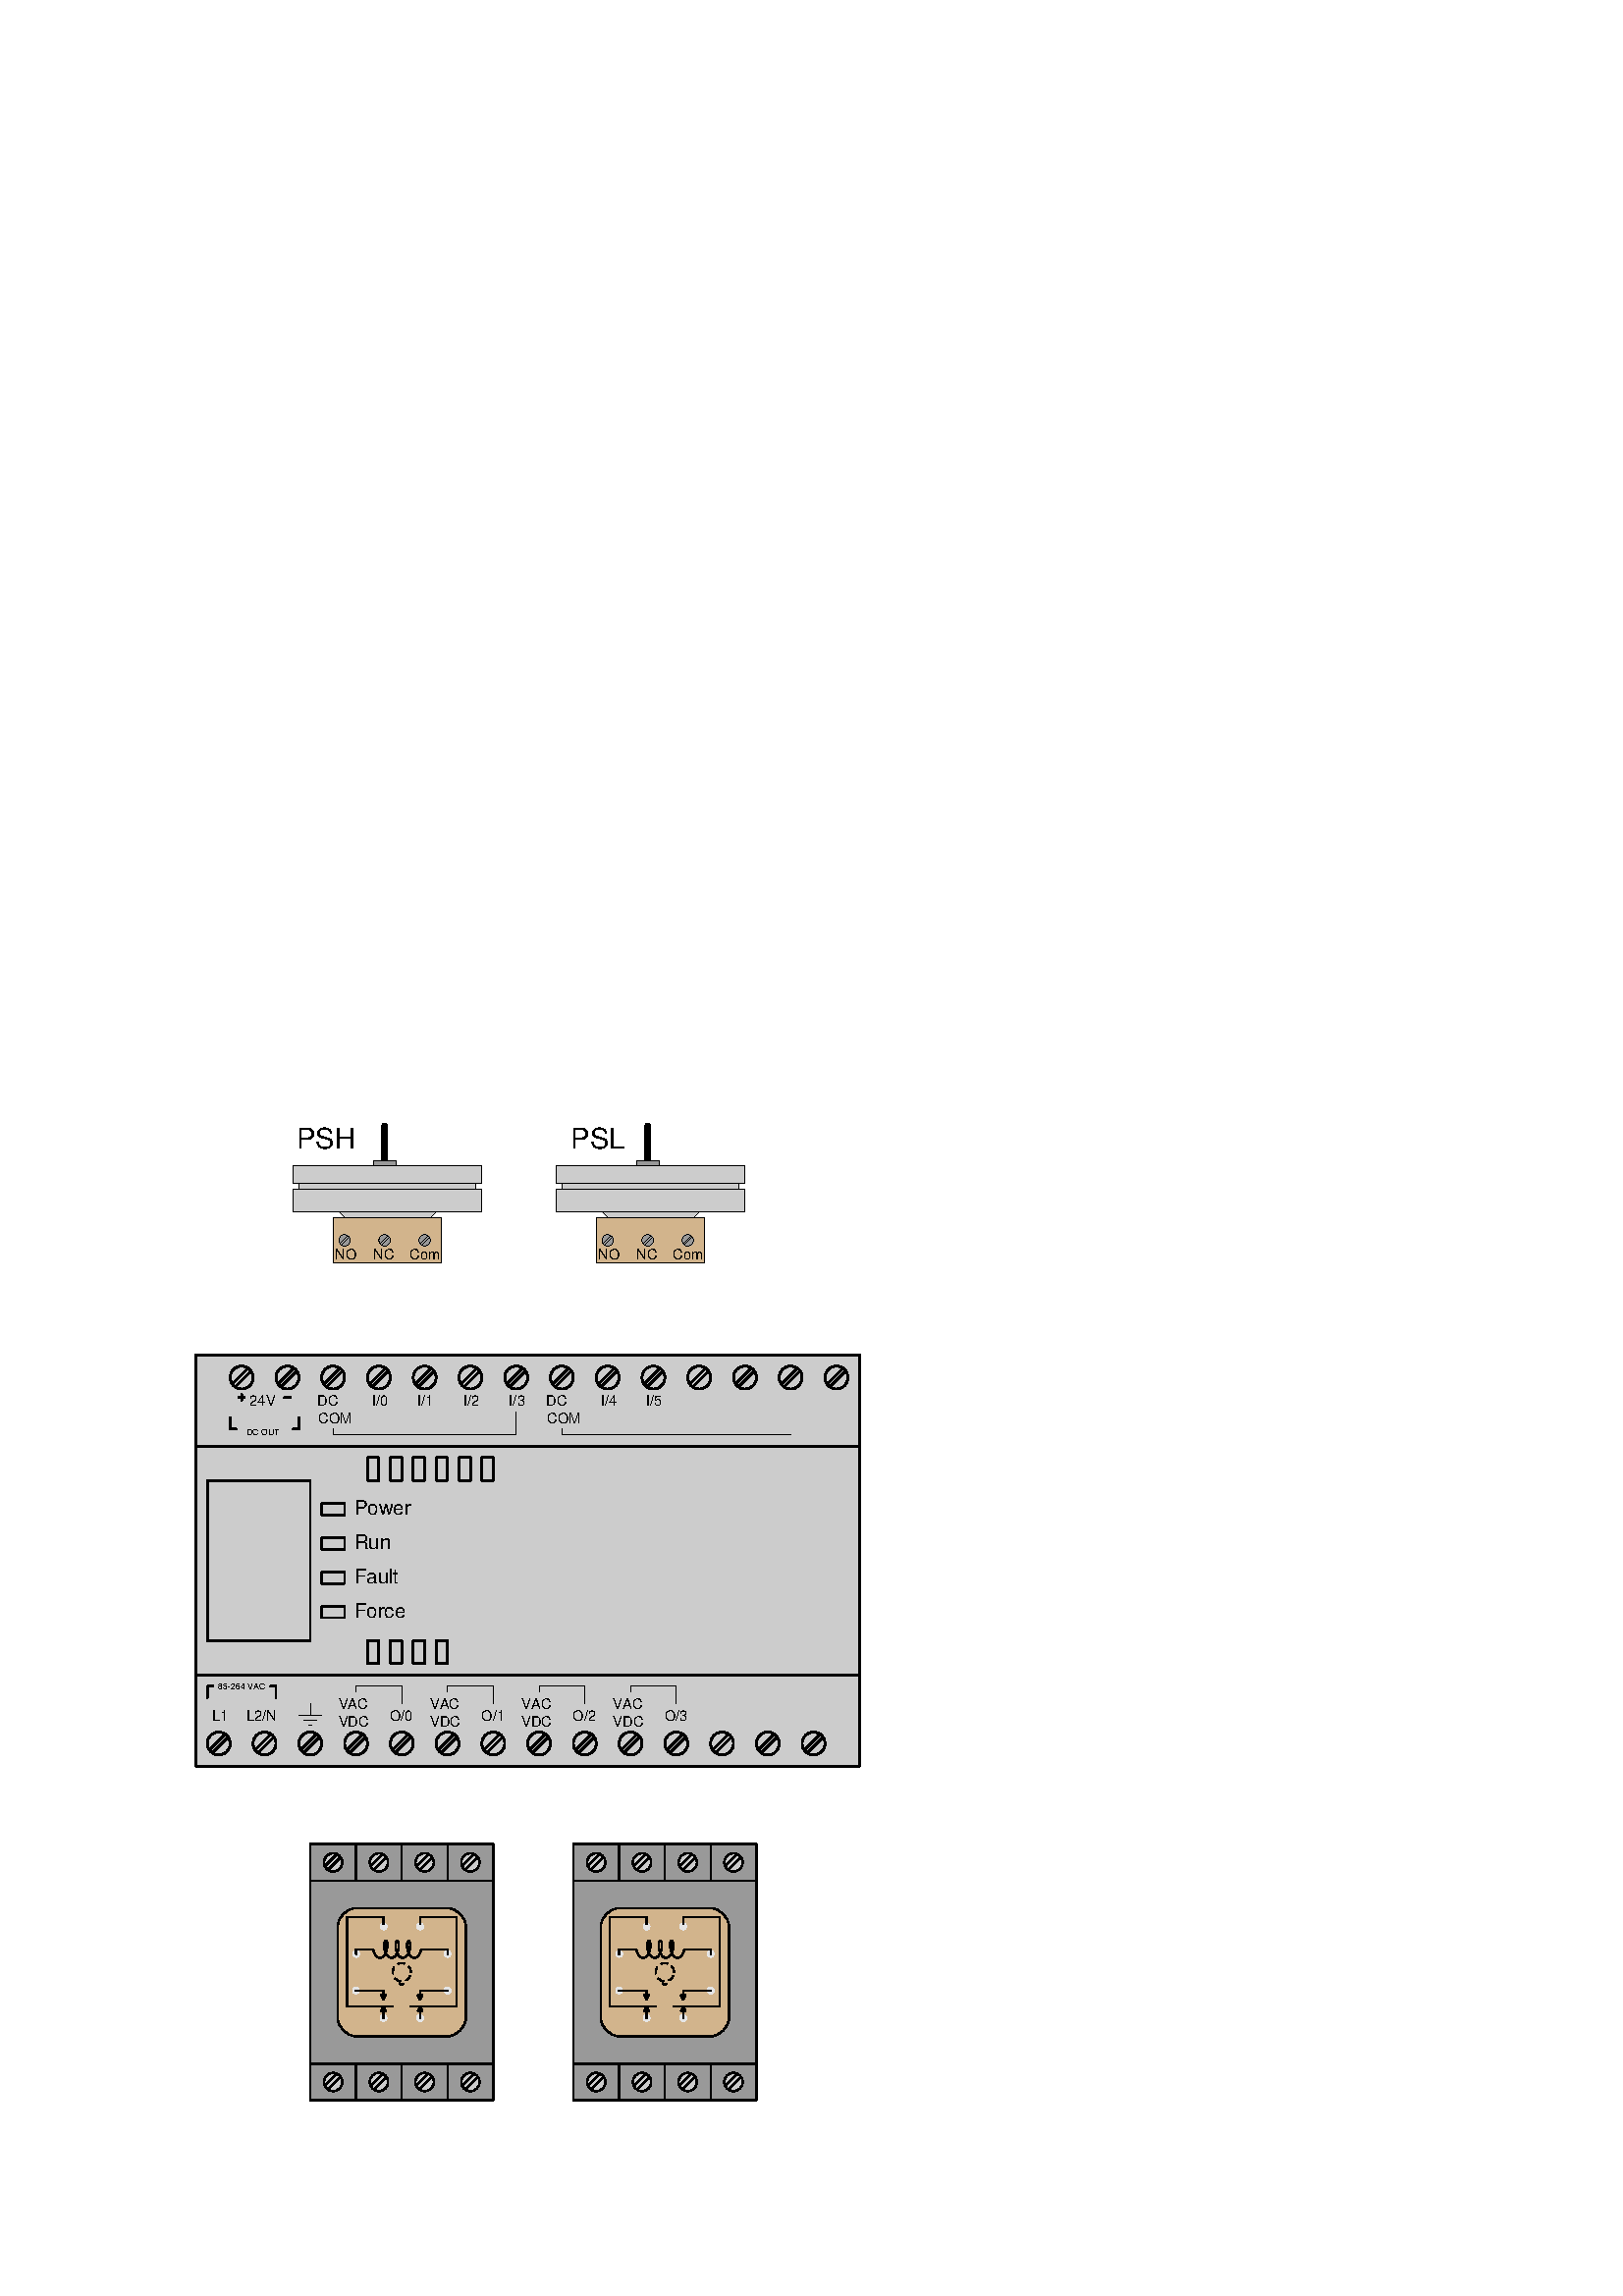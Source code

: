 %!PS-Adobe-3.0 EPSF-3.0
%%Pages: 1
%%BoundingBox: 68 68 319 433
%%DocumentNeededResources: font Helvetica Times-Roman 
%%EndComments
%%BeginProlog
%
%  PostScript prolog for output from xcircuit
%  Version: 3.9
%
%  Electrical circuit (and otherwise general) drawing program
%
%  Written by Tim Edwards 8/5/93--4/12/16  (tim@opencircuitdesign.com)
%  The Johns Hopkins University (1993-2004)
%  MultiGiG, Inc. (2004-2012)
%  Open Circuit Design (2012-2016)
%
%%BeginResource: procset XCIRCproc 3.9 1
%
% supporting definitions --- these are the primary xcircuit types.

/XCIRCsave save def
/topmat matrix currentmatrix def

/fontslant { /slant exch def [1 0 slant 1 0 0] 
    exch findfont exch makefont dup length dict /ndict exch def
    { 1 index /FID ne { ndict 3 1 roll put } { pop pop } ifelse } forall
    ndict definefont pop} def
/ul { count 0 gt { dup type /stringtype eq showflag 1 eq and { gsave 
   currentpoint topmat setmatrix 0 0 moveto 2 index stringwidth pop (_)
   false charpath flattenpath pathbbox grestore exch pop 1 index
   sub setlinewidth exch pop currentpoint 3 -1 roll add moveto 0
   rlineto stroke moveto } if } if } def
/ol { count 0 gt { dup type /stringtype eq showflag 1 eq and { gsave gsave
   currentpoint topmat setmatrix 2 index stringwidth pop 3 index
   true charpath flattenpath pathbbox grestore exch pop
   exch pop topmat setmatrix (_) true charpath pathbbox grestore
   exch pop 1 index sub setlinewidth exch pop currentpoint
   exch 4 1 roll exch sub add moveto pop 0 rlineto stroke
   moveto } if } if } def
/stW { gsave currentpoint newpath moveto true charpath flattenpath
	pathbbox pop exch pop sub grestore } def
/Ts {mark Tabs aload pop counttomark 1 add array astore /Tabs exch def Tabs
	0 currentpoint pop put} def
/Tbn {mark Tabs aload pop counttomark dup 2 add 1 roll cleartomark 1 sub} def
/Tb { 0 1 Tbn {Tabs exch get dup currentpoint pop lt
	{currentpoint exch pop moveto exit} {pop} ifelse } for } def
/Tf { Tbn -1 0 {Tabs exch get dup currentpoint pop gt
	{currentpoint exch pop moveto exit} {pop} ifelse } for } def
/qS { (aa) stW (a a) stW sub 4 div 0 Kn } def
/hS { qS qS } def
/pspc 0 def
/cf0 { scalefont setfont } bind def
/Kn { dup kY add /kY exch def rmoveto } bind def
/ss { /fscale fscale 0.67 mul def currentfont 0.67 cf0 0 fscale0 fscale mul
	0.33 mul neg Kn} def
/Ss { /fscale fscale 0.67 mul def currentfont 0.67 cf0 0 fscale0 fscale mul
	0.67 mul Kn } def
/ns { 0 kY neg Kn /kY 0 def /fscale 1.0 def xfont0 1.0 cf0 } def
/MR { /twidth exch def } def
/CRx { } def
/CR { ns 0 /Bline Bline fscale0 neg add def Bline moveto CRx } def
/cf { dup type /realtype ne {1.0} if exch findfont exch kY 0 eq
	{ 40 mul dup /fscale0 exch def cf0 /xfont0 currentfont def}
	{fscale0 mul fscale mul cf0} ifelse } def
/ctmk { counttomark dup 2 add -1 roll pop } bind def
/label { gsave translate 0 0 moveto dup scale neg
	/rotval exch def /twidth 100000 def /just exch def just 128 and
	0 gt {/mshow {pop} def} {/mshow {show} def} ifelse just 16 and 0
	gt {gsave rotval rotate 0 1 dtransform gsave pagemat setmatrix
	idtransform exch grestore 1 0 dtransform gsave pagemat setmatrix
	idtransform exch grestore dup abs 1e-9 lt {pop mul 0 gt} {3 1 roll
	pop pop 0 lt} ifelse grestore {-1 /rotval rotval neg def /just just
	dup 3 and 1 ne {3 xor} if def} {1} ifelse exch -1e-9 lt {-1 /rotval
	rotval neg def /just just dup 12 and 4 ne {12 xor} if def} {1}
	ifelse scale } if /showflag 0 def /fspc pspc def /Bline 0 def
	/numlines 0 def /padding 0 array def /Tabs 0 array def
	/fscale 1.0 def /kY 0 def gsave /CRx { linewid padding
	aload pop numlines 1 add dup /numlines exch def array astore
	/padding exch def /linewid 0 def } def dup 1 add copy dup 1 0
	dtransform exch atan rotate {exch dup type /stringtype eq {gsave dup
	gsave newpath 0 0 moveto true charpath flattenpath pathbbox pop exch
	pop exch pop grestore currentpoint pop add dup /linewid exch def twidth
	ge {grestore CR exch 1 add dup 2 add {CR} exch 1 roll exch} {grestore}
	ifelse true charpath flattenpath} {dup type /arraytype eq {exec} {12
	string cvs true charpath flattenpath} ifelse} ifelse} repeat
	CRx /CRx {padding aload pop just 1280 and 0 gt {blockwid exch sub just
	1024 and 0 gt {0.5 mul} if} {pop 0} ifelse 0 rmoveto numlines 1 sub
	dup /numlines exch def array astore /padding exch def} def exch pop
	pathbbox grestore 4 copy pop exch pop exch sub /blockwid exch def
	3 -1 roll pop 3 1 roll just 1 and 0 gt {just 2 and
	0 gt {exch pop neg fspc sub} {exch sub 0.5 mul neg} ifelse} {pop neg
	fspc add} ifelse exch Bline exch just 4 and 0 gt {just 8 and 0 gt
	{exch pop neg fspc sub} {add 0.5 mul neg} ifelse} {pop neg fspc add}
	ifelse rotval rotate Kn currentpoint translate /showflag 1 def /Bline
	0 def /Tabs 0 array def /fscale 1.0 def /kY 0 def CRx {dup type
	/stringtype eq {mshow} {dup type /arraytype eq {exec} {12 string cvs
	mshow} ifelse} ifelse} repeat grestore endclip} def
/pinlabel { 4 index 32 and 0 ne hlevel 0 eq or { /pspc 10 def label
	/pspc 0 def } { pop pop pop pop pop {pop} repeat } ifelse } def
/pinglobal { pinlabel } def
/infolabel { pinlabel } def
/graphic { gsave 4 index cvx exec /DataSource get resetfile translate 0 0
	moveto neg rotate dup scale cvx exec image grestore endclip} def

/scb { setrgbcolor } bind def  /sce { defColor aload pop scb } bind def
/cRedef {/defColor currentcolor 3 array astore def} def
/begingate {dup type /dicttype ne {1 dict} if begin	% default params
	dup type /dicttype ne {1 dict} if begin		% instanced params
	/hlevel hlevel 1 add def /defColor currentcolor sce 3 array astore
	def gsave sce dup type /nametype eq { pop } if translate 0 0 moveto
	neg rotate dup type /nametype eq not { dup abs currentlinewidth exch
	div setlinewidth } { pop } ifelse dup abs scale clipped 1 and 1 eq
	{/clipped clipped 1 add def} if} bind def
/endgate { /hlevel hlevel 1 sub def grestore defColor aload pop cRedef
	scb end end endclip} bind def

/hlevel 0 def
/endclip {clipped 1 and 1 eq {grestore /clipped clipped 1 sub def} if} def
/tmpa [1 0 0 1 0 0] def
/gar {8 8 true tmpa {<c0 c0 00 00 0c 0c 00 00>} imagemask} bind
{8 8 true tmpa {<30 70 60 02 03 07 06 20>} imagemask} bind
{8 8 true tmpa {<0c 1e 1e 0c c0 e1 e1 c0>} imagemask} bind
{8 8 true tmpa {<0f 0f 0f 0f f0 f0 f0 f0>} imagemask} bind
{8 8 true tmpa {<3f f3 e1 e1 f3 3f 1e 1e>} imagemask} bind
{8 8 true tmpa {<df cf 8f 9f fd fc f8 f9>} imagemask} bind
{8 8 true tmpa {<ff 3f 3f ff ff f3 f3 ff>} imagemask} bind 7 array astore def
/ppaint { gsave clip tmpa dup setmatrix pathbbox neg exch neg 4 2 roll
  neg 4 -1 roll 2 copy gt {exch} if 8 div ceiling 8 mul 4 2 roll neg 2 copy
  gt {exch} if 8 div ceiling 8 mul 3 -1 roll -8 5 -1 roll
  { 3 index exch 5 exch put dup -8 3 index { 3 index
  exch 4 exch put 3 index exec } for } for pop pop pop pop grestore } bind def
/setstyles {
  currentlinewidth mul setlinewidth /style exch def style 2048 and 0 gt
  clipped 1 and 0 eq and {clip newpath /clipped clipped 1 add def} {
  style 1 and 0 gt not {closepath} if
  style 1024 and 0 gt {2 setlinecap 0 setlinejoin} if
  style 2 and 0 gt {currentlinewidth 4 mul dup 2 array astore 0 setdash} if
  style 4 and 0 gt {0.5 currentlinewidth 4 mul 2 array astore 0 setdash} if
  gsave style 16 and 0 gt { style 224 and -5 bitshift style 256 and 0 gt {
  7 exch sub 8 div dup 1 exch sub currentrgbcolor 3 array astore
  {3 copy mul add 4 1 roll pop} forall pop pop setrgbcolor eofill}
  {dup 7 lt {gar exch get ppaint} {pop eofill} ifelse} ifelse}
  {style 256 and 0 gt {1 setgray eofill} if} ifelse grestore style 8 and 0 gt 
  style 512 eq or {newpath} {stroke} ifelse grestore endclip} ifelse} def     

/addtoy {exch dup dup 2 mul 3 add 1 roll -1 1 { 4 1 roll dup 4 1 roll add
	4 -1 roll 2 mul 1 add index 2 mul 2 add 2 roll} for pop} def
/addtoy1 {1 exch addtoy pop} def
/addtoy3 {3 exch addtoy pop} def
/addtoy4 {4 exch addtoy pop} def
/addtox {exch dup dup 2 mul 3 add 1 roll -1 1 { 4 1 roll dup 4 1 roll 3 -1 roll
	add exch 4 -1 roll 2 mul 1 add index 2 mul 2 add 2 roll} for pop} def
/addtox1 {1 exch addtox pop} def
/addtox3 {3 exch addtox pop} def
/addtox4 {4 exch addtox pop} def
/polygon { gsave /num exch def moveto num 1 sub {lineto} repeat setstyles } def
/xcarc   { gsave newpath arc setstyles } def
/elb { matrix currentmatrix 7 -1 roll 7 -1 roll translate 5 1 roll 4 -1 roll
	3 index div 1 scale } def
/ele { 0 4 1 roll 0 4 1 roll } bind def
/ellipse { gsave elb newpath ele arc setmatrix setstyles } def
/pellip  { elb ele arc setmatrix } def
/nellip  { elb ele arcn setmatrix } def
/spline  { gsave moveto curveto setstyles } def
/polyc   { {lineto} repeat } bind def
/beginpath { gsave moveto } bind def
/endpath { setstyles } bind def
/bop	 { 1 setlinecap 2 setlinejoin 6 setmiterlimit 0 0 0 scb cRedef
	/clipped 0 def} def
/psinsertion {/PSobj save def /showpage {} def /setpagedevice {pop} def bop
	rotate translate dup scale} def
/end_insert {PSobj restore} def
/setpagemat {/pagemat matrix currentmatrix def} def
/inchscale  {setpagemat 0.375 mul dup scale} def
/cmscale    {setpagemat 0.354 mul dup scale} def

%%EndResource
%%EndProlog
% XCircuit output starts here.

%%BeginSetup

/analog::gnd {
% trivial
begingate
1 1.000 0 0 0 -32 2 polygon
1 1.000 -32 -32 32 -32 2 polygon
1 1.000 -18 -46 18 -46 2 polygon
1 1.000 -4 -60 4 -60 2 polygon
0.933 0.604 0.000 scb
(GND) {/Times-Roman cf} 2 1 0.000 1.000 0 0 pinglobal
endgate
} def

/junk::switch_pressure {
begingate
1 6.000 16 -96 16 -192 2 polygon
0.824 0.706 0.549 scb
240 1.000 -144 192 -144 64 160 64 160 192 4 polygon
sce
0 1.000 -144 192 -144 64 160 64 160 192 4 polygon
0.600 0.600 0.600 scb
241 1.000 -96 128 16 0.000 360.000 xcarc
sce
1 1.000 -96 128 16 0.000 360.000 xcarc
1 1.000 -88 140 -108 120 2 polygon
1 1.000 -84 136 -104 116 2 polygon
0.600 0.600 0.600 scb
241 1.000 16 128 16 0.000 360.000 xcarc
sce
1 1.000 16 128 16 0.000 360.000 xcarc
1 1.000 24 140 4 120 2 polygon
1 1.000 28 136 8 116 2 polygon
0.600 0.600 0.600 scb
241 1.000 128 128 16 0.000 360.000 xcarc
sce
1 1.000 128 128 16 0.000 360.000 xcarc
1 1.000 136 140 116 120 2 polygon
1 1.000 140 136 120 116 2 polygon
(Com) {/Helvetica cf} 2 16 0.000 1.000 -136 152 label
(NC) {/Helvetica cf} 2 16 0.000 1.000 -8 152 label
(NO) {/Helvetica cf} 2 16 0.000 1.000 96 152 label
0.800 0.800 0.800 scb
497 1.000 -112 64 -128 48 -256 48 -256 -16 272 -16 272 48 144 48 128 64 8 
polygon
sce
1 1.000 -112 64 -128 48 -256 48 -256 -16 272 -16 272 48 144 48 128 64 8 polygon
1 1.000 -112 64 128 64 2 polygon
1 1.000 -128 48 144 48 2 polygon
0.800 0.800 0.800 scb
497 1.000 -240 -16 -240 -32 -256 -32 -256 -80 272 -80 272 -32 256 -32 256 -16 
-240 -16 9 polygon
sce
1 1.000 -240 -16 -240 -32 -256 -32 -256 -80 272 -80 272 -32 256 -32 256 -16 
-240 -16 9 polygon
0.600 0.600 0.600 scb
496 1.000 -16 -80 -16 -96 48 -96 48 -80 4 polygon
sce
0 1.000 -16 -80 -16 -96 48 -96 48 -80 4 polygon
1 1.000 -240 -32 256 -32 2 polygon
endgate
} def

/generic::dot {
% trivial
begingate
248 1.000 0 0 6 0.000 360.000 xcarc
1.000 0.000 0.000 scb
(x) {/Times-Roman cf} 2 29 -0.000 1.000 0 0 pinlabel
endgate
} def

/liec_exp::socket_8pin {
begingate
0.600 0.600 0.600 scb
240 1.000 -160 160 -160 -160 160 -160 160 160 4 polygon
240 1.000 -160 160 -160 224 160 224 160 160 4 polygon
241 1.000 -80 224 -80 160 2 polygon
241 1.000 0 224 0 160 2 polygon
241 1.000 80 224 80 160 2 polygon
240 1.000 -160 -224 -160 -160 160 -160 160 -224 4 polygon
241 1.000 -80 -160 -80 -224 2 polygon
241 1.000 0 -160 0 -224 2 polygon
241 1.000 80 -160 80 -224 2 polygon
sce
0 1.000 -160 160 -160 -160 160 -160 160 160 4 polygon
0 1.000 -160 160 -160 224 160 224 160 160 4 polygon
1 1.000 -80 224 -80 160 2 polygon
1 1.000 0 224 0 160 2 polygon
1 1.000 80 224 80 160 2 polygon
0 1.000 -160 -224 -160 -160 160 -160 160 -224 4 polygon
1 1.000 -80 -160 -80 -224 2 polygon
1 1.000 0 -160 0 -224 2 polygon
1 1.000 80 -160 80 -224 2 polygon
1 1.000 0 0 16 0.000 360.000 xcarc
1 1.000 -4 -24 4 -24 4 -16 -4 -16 spline
1.000 0.000 -80 32 generic::dot
1.000 0.000 -80 -32 generic::dot
1.000 0.000 80 32 generic::dot
1.000 0.000 80 -32 generic::dot
1.000 0.000 -32 80 generic::dot
1.000 0.000 32 80 generic::dot
1.000 0.000 -32 -80 generic::dot
1.000 0.000 32 -80 generic::dot
1 1.000 0 0 112 0.000 360.000 xcarc
0.800 0.800 0.800 scb
241 1.000 -120 192 16 0.000 360.000 xcarc
sce
1 1.000 -114 206 -134 186 2 polygon
1 1.000 -108 200 -128 180 2 polygon
1 1.000 -120 192 16 0.000 360.000 xcarc
0.800 0.800 0.800 scb
241 1.000 -40 192 16 0.000 360.000 xcarc
sce
1 1.000 -34 206 -54 186 2 polygon
1 1.000 -28 200 -48 180 2 polygon
1 1.000 -40 192 16 0.000 360.000 xcarc
0.800 0.800 0.800 scb
241 1.000 40 192 16 0.000 360.000 xcarc
sce
1 1.000 46 206 26 186 2 polygon
1 1.000 52 200 32 180 2 polygon
1 1.000 40 192 16 0.000 360.000 xcarc
0.800 0.800 0.800 scb
241 1.000 120 192 16 0.000 360.000 xcarc
sce
1 1.000 126 206 106 186 2 polygon
1 1.000 132 200 112 180 2 polygon
1 1.000 120 192 16 0.000 360.000 xcarc
0.800 0.800 0.800 scb
241 1.000 -120 -192 16 0.000 360.000 xcarc
sce
1 1.000 -114 -178 -134 -198 2 polygon
1 1.000 -108 -184 -128 -204 2 polygon
1 1.000 -120 -192 16 0.000 360.000 xcarc
0.800 0.800 0.800 scb
241 1.000 -40 -192 16 0.000 360.000 xcarc
sce
1 1.000 -34 -178 -54 -198 2 polygon
1 1.000 -28 -184 -48 -204 2 polygon
1 1.000 -40 -192 16 0.000 360.000 xcarc
0.800 0.800 0.800 scb
241 1.000 40 -192 16 0.000 360.000 xcarc
sce
1 1.000 46 -178 26 -198 2 polygon
1 1.000 52 -184 32 -204 2 polygon
1 1.000 40 -192 16 0.000 360.000 xcarc
0.800 0.800 0.800 scb
241 1.000 120 -192 16 0.000 360.000 xcarc
sce
1 1.000 126 -178 106 -198 2 polygon
1 1.000 132 -184 112 -204 2 polygon
1 1.000 120 -192 16 0.000 360.000 xcarc
endgate
} def

/analog::inductor {
begingate
1 1.000 20 -22 20 -38 0 -42 0 -18 spline
1 1.000 -20 -14 -20 -26 0 -22 0 -18 spline
1 1.000 20 38 20 22 0 18 0 42 spline
1 1.000 20 18 20 2 0 -2 0 22 spline
1 1.000 20 -2 20 -18 0 -22 0 2 spline
1 1.000 -20 26 -20 14 0 18 0 22 spline
1 1.000 -20 6 -20 -6 0 -2 0 2 spline
1 1.000 0 -42 0 -64 2 polygon
1 1.000 0 42 0 64 2 polygon
1.000 0.000 0.000 scb
(l.1) {/Times-Roman cf} 2 9 0.000 1.000 0 64 pinlabel
(l.2) {/Times-Roman cf} 2 13 0.000 1.000 0 -64 pinlabel
0.180 0.545 0.341 scb
(spice:L%i %pl.1 %pl.2 1.0U) {/Times-Roman cf} 2 0 0.000 1.000 -208 -160 
infolabel
(sim:l %pl.1 %pl.2) {/Times-Roman cf} 2 0 0.000 1.000 -208 -208 infolabel
endgate
} def

/liec_exp::relay_8pin {
begingate
0.824 0.706 0.549 scb
241 1.000 -112 96 -96 112 -80 112 -112 80 spline
241 1.000 -112 -96 -96 -112 -80 -112 -112 -80 spline
241 1.000 112 96 96 112 80 112 112 80 spline
241 1.000 112 -96 96 -112 80 -112 112 -80 spline
241 1.000 -112 80 -80 112 80 112 112 80 112 -80 80 -112 -80 -112 -112 -80 -112 
80 9 polygon
sce
1 1.000 -112 80 -112 -80 2 polygon
1 1.000 112 80 112 -80 2 polygon
1 1.000 -80 112 80 112 2 polygon
1 1.000 -80 -112 80 -112 2 polygon
1 1.000 -96 112 -112 96 -112 80 -80 112 spline
1 1.000 -96 -112 -112 -96 -112 -80 -80 -112 spline
1 1.000 96 -112 112 -96 112 -80 80 -112 spline
1 1.000 96 112 112 96 112 80 80 112 spline
3 1.000 0 0 16 0.000 360.000 xcarc
3 1.000 -4 -24 4 -24 4 -16 -4 -16 spline
0.898 0.898 0.898 scb
1.000 0.000 -80 32 generic::dot
1.000 0.000 -80 -32 generic::dot
1.000 0.000 80 32 generic::dot
1.000 0.000 80 -32 generic::dot
1.000 0.000 -32 80 generic::dot
1.000 0.000 32 80 generic::dot
1.000 0.000 -32 -80 generic::dot
1.000 0.000 32 -80 generic::dot
sce
1.000 90.000 -8 40 analog::inductor
1 1.000 -56 40 -80 40 -80 32 3 polygon
1 1.000 56 40 80 40 80 32 3 polygon
241 1.000 -36 -40 -32 -48 -28 -40 -36 -40 4 polygon
241 1.000 -36 -68 -32 -60 -28 -68 -36 -68 4 polygon
1 1.000 -32 -68 -32 -80 2 polygon
1 1.000 -32 -44 -32 -32 -80 -32 3 polygon
1 1.000 -32 84 -32 96 -96 96 -96 -60 -16 -60 5 polygon
241 1.000 36 -40 32 -48 28 -40 36 -40 4 polygon
241 1.000 36 -68 32 -60 28 -68 36 -68 4 polygon
1 1.000 32 -68 32 -80 2 polygon
1 1.000 32 -44 32 -32 80 -32 3 polygon
1 1.000 32 84 32 96 96 96 96 -60 16 -60 5 polygon
endgate
} def


%%EndSetup

%%Page: i02379x01 1
%%PageOrientation: Portrait
/pgsave save def bop
0.699 inchscale
2.6 setlinewidth 1074 997 translate

0.800 0.800 0.800 scb
496 1.000 -800 320 -800 -256 128 -256 128 320 4 polygon
sce
0 1.000 -800 192 -800 -128 128 -128 128 192 4 polygon
0 1.000 -784 144 -784 -80 -640 -80 -640 144 4 polygon
(Power) {/Helvetica cf} 2 16 0.000 0.700 -576 96 label
(Run) {/Helvetica cf} 2 16 0.000 0.700 -576 48 label
(Fault) {/Helvetica cf} 2 16 0.000 0.700 -576 0 label
(Force) {/Helvetica cf} 2 16 0.000 0.700 -576 -48 label
0 1.000 -800 320 -800 -256 128 -256 128 320 4 polygon
1 1.000 -288 288 16 0.000 360.000 xcarc
1 1.000 -280 300 -300 280 2 polygon
1 1.000 -276 296 -296 276 2 polygon
1 1.000 -224 288 16 0.000 360.000 xcarc
1 1.000 -216 300 -236 280 2 polygon
1 1.000 -212 296 -232 276 2 polygon
1 1.000 -160 288 16 0.000 360.000 xcarc
1 1.000 -152 300 -172 280 2 polygon
1 1.000 -148 296 -168 276 2 polygon
1 1.000 -96 288 16 0.000 360.000 xcarc
1 1.000 -88 300 -108 280 2 polygon
1 1.000 -84 296 -104 276 2 polygon
1 1.000 -32 288 16 0.000 360.000 xcarc
1 1.000 -24 300 -44 280 2 polygon
1 1.000 -20 296 -40 276 2 polygon
1 1.000 32 288 16 0.000 360.000 xcarc
1 1.000 40 300 20 280 2 polygon
1 1.000 44 296 24 276 2 polygon
1 1.000 96 288 16 0.000 360.000 xcarc
1 1.000 104 300 84 280 2 polygon
1 1.000 108 296 88 276 2 polygon
1 1.000 -736 288 16 0.000 360.000 xcarc
1 1.000 -728 300 -748 280 2 polygon
1 1.000 -724 296 -744 276 2 polygon
1 1.000 -672 288 16 0.000 360.000 xcarc
1 1.000 -664 300 -684 280 2 polygon
1 1.000 -660 296 -680 276 2 polygon
1 1.000 -608 288 16 0.000 360.000 xcarc
1 1.000 -600 300 -620 280 2 polygon
1 1.000 -596 296 -616 276 2 polygon
1 1.000 -544 288 16 0.000 360.000 xcarc
1 1.000 -536 300 -556 280 2 polygon
1 1.000 -532 296 -552 276 2 polygon
1 1.000 -480 288 16 0.000 360.000 xcarc
1 1.000 -472 300 -492 280 2 polygon
1 1.000 -468 296 -488 276 2 polygon
1 1.000 -416 288 16 0.000 360.000 xcarc
1 1.000 -408 300 -428 280 2 polygon
1 1.000 -404 296 -424 276 2 polygon
1 1.000 -352 288 16 0.000 360.000 xcarc
1 1.000 -344 300 -364 280 2 polygon
1 1.000 -340 296 -360 276 2 polygon
1 1.000 -320 -224 16 0.000 360.000 xcarc
1 1.000 -312 -212 -332 -232 2 polygon
1 1.000 -308 -216 -328 -236 2 polygon
1 1.000 -256 -224 16 0.000 360.000 xcarc
1 1.000 -248 -212 -268 -232 2 polygon
1 1.000 -244 -216 -264 -236 2 polygon
1 1.000 -192 -224 16 0.000 360.000 xcarc
1 1.000 -184 -212 -204 -232 2 polygon
1 1.000 -180 -216 -200 -236 2 polygon
1 1.000 -128 -224 16 0.000 360.000 xcarc
1 1.000 -120 -212 -140 -232 2 polygon
1 1.000 -116 -216 -136 -236 2 polygon
1 1.000 -64 -224 16 0.000 360.000 xcarc
1 1.000 -56 -212 -76 -232 2 polygon
1 1.000 -52 -216 -72 -236 2 polygon
1 1.000 0 -224 16 0.000 360.000 xcarc
1 1.000 8 -212 -12 -232 2 polygon
1 1.000 12 -216 -8 -236 2 polygon
1 1.000 64 -224 16 0.000 360.000 xcarc
1 1.000 72 -212 52 -232 2 polygon
1 1.000 76 -216 56 -236 2 polygon
1 1.000 -768 -224 16 0.000 360.000 xcarc
1 1.000 -760 -212 -780 -232 2 polygon
1 1.000 -756 -216 -776 -236 2 polygon
1 1.000 -704 -224 16 0.000 360.000 xcarc
1 1.000 -696 -212 -716 -232 2 polygon
1 1.000 -692 -216 -712 -236 2 polygon
1 1.000 -640 -224 16 0.000 360.000 xcarc
1 1.000 -632 -212 -652 -232 2 polygon
1 1.000 -628 -216 -648 -236 2 polygon
1 1.000 -576 -224 16 0.000 360.000 xcarc
1 1.000 -568 -212 -588 -232 2 polygon
1 1.000 -564 -216 -584 -236 2 polygon
1 1.000 -512 -224 16 0.000 360.000 xcarc
1 1.000 -504 -212 -524 -232 2 polygon
1 1.000 -500 -216 -520 -236 2 polygon
1 1.000 -448 -224 16 0.000 360.000 xcarc
1 1.000 -440 -212 -460 -232 2 polygon
1 1.000 -436 -216 -456 -236 2 polygon
1 1.000 -384 -224 16 0.000 360.000 xcarc
1 1.000 -376 -212 -396 -232 2 polygon
1 1.000 -372 -216 -392 -236 2 polygon
(L1) {/Helvetica cf} 2 16 0.000 0.500 -776 -192 label
(L2/N) {/Helvetica cf} 2 16 0.000 0.500 -728 -192 label
0.500 /sv 0.000 -640 -168 analog::gnd
0 1.000 -624 112 -624 96 -592 96 -592 112 4 polygon
0 1.000 -624 64 -624 48 -592 48 -592 64 4 polygon
0 1.000 -624 16 -624 0 -592 0 -592 16 4 polygon
0 1.000 -624 -32 -624 -48 -592 -48 -592 -32 4 polygon
0 1.000 -560 176 -560 144 -544 144 -544 176 4 polygon
0 1.000 -528 176 -528 144 -512 144 -512 176 4 polygon
0 1.000 -496 176 -496 144 -480 144 -480 176 4 polygon
0 1.000 -464 176 -464 144 -448 144 -448 176 4 polygon
0 1.000 -432 176 -432 144 -416 144 -416 176 4 polygon
0 1.000 -400 176 -400 144 -384 144 -384 176 4 polygon
0 1.000 -560 -80 -560 -112 -544 -112 -544 -80 4 polygon
0 1.000 -528 -80 -528 -112 -512 -112 -512 -80 4 polygon
0 1.000 -496 -80 -496 -112 -480 -112 -480 -80 4 polygon
0 1.000 -464 -80 -464 -112 -448 -112 -448 -80 4 polygon
(VAC) {/Helvetica cf} 2 16 0.000 0.500 -600 -176 label
(VDC) {/Helvetica cf} 2 16 0.000 0.500 -600 -200 label
(O/0) {/Helvetica cf} 2 16 0.000 0.500 -528 -192 label
1 0.500 -576 -152 -576 -144 -512 -144 -512 -168 4 polygon
(VAC) {/Helvetica cf} 2 16 0.000 0.500 -472 -176 label
(VDC) {/Helvetica cf} 2 16 0.000 0.500 -472 -200 label
1 0.500 -448 -152 -448 -144 -384 -144 -384 -168 4 polygon
(VAC) {/Helvetica cf} 2 16 0.000 0.500 -344 -176 label
(VDC) {/Helvetica cf} 2 16 0.000 0.500 -344 -200 label
1 0.500 -320 -152 -320 -144 -256 -144 -256 -168 4 polygon
(VAC) {/Helvetica cf} 2 16 0.000 0.500 -216 -176 label
(VDC) {/Helvetica cf} 2 16 0.000 0.500 -216 -200 label
1 0.500 -192 -152 -192 -144 -128 -144 -128 -168 4 polygon
(O/1) {/Helvetica cf} 2 16 0.000 0.500 -400 -192 label
(O/2) {/Helvetica cf} 2 16 0.000 0.500 -272 -192 label
(O/3) {/Helvetica cf} 2 16 0.000 0.500 -144 -192 label
(85-264 VAC) {/Helvetica cf} 2 16 0.000 0.300 -768 -148 label
1 1.000 -776 -144 -784 -144 -784 -160 3 polygon
1 1.000 -696 -144 -688 -144 -688 -160 3 polygon
1 1.000 -736 264 -736 256 2 polygon
1 1.000 -740 260 -732 260 2 polygon
1 1.000 -676 260 -668 260 2 polygon
1 1.000 -744 216 -752 216 -752 232 3 polygon
1 1.000 -664 216 -656 216 -656 232 3 polygon
(DC OUT) {/Helvetica cf} 2 16 0.000 0.300 -728 208 label
(24V) {/Helvetica cf} 2 16 0.000 0.500 -724 248 label
(DC) {/Helvetica cf} 2 16 0.000 0.500 -628 248 label
(COM) {/Helvetica cf} 2 16 0.000 0.500 -628 224 label
(I/0) {/Helvetica cf} 2 16 0.000 0.500 -552 248 label
(I/1) {/Helvetica cf} 2 16 0.000 0.500 -488 248 label
(I/2) {/Helvetica cf} 2 16 0.000 0.500 -424 248 label
(I/3) {/Helvetica cf} 2 16 0.000 0.500 -360 248 label
(DC) {/Helvetica cf} 2 16 0.000 0.500 -308 248 label
(COM) {/Helvetica cf} 2 16 0.000 0.500 -308 224 label
(I/4) {/Helvetica cf} 2 16 0.000 0.500 -232 248 label
(I/5) {/Helvetica cf} 2 16 0.000 0.500 -168 248 label
1 0.500 -608 216 -608 208 -352 208 -352 240 4 polygon
1 0.500 -288 216 -288 208 32 208 3 polygon
0.500 /sv 180.000 -160 544 junk::switch_pressure
0.500 /sv 180.000 -528 544 junk::switch_pressure
(PSL) {/Helvetica cf} 2 16 0.000 1.000 -272 608 label
(PSH) {/Helvetica cf} 2 16 0.000 1.000 -656 608 label
0.800 /sv 360.000 -512 -544 liec_exp::socket_8pin
0.800 /sv 360.000 -512 -544 liec_exp::relay_8pin
0.800 /sv 360.000 -144 -544 liec_exp::socket_8pin
0.800 /sv 360.000 -144 -544 liec_exp::relay_8pin
pgsave restore showpage

%%Trailer
XCIRCsave restore
%%EOF
